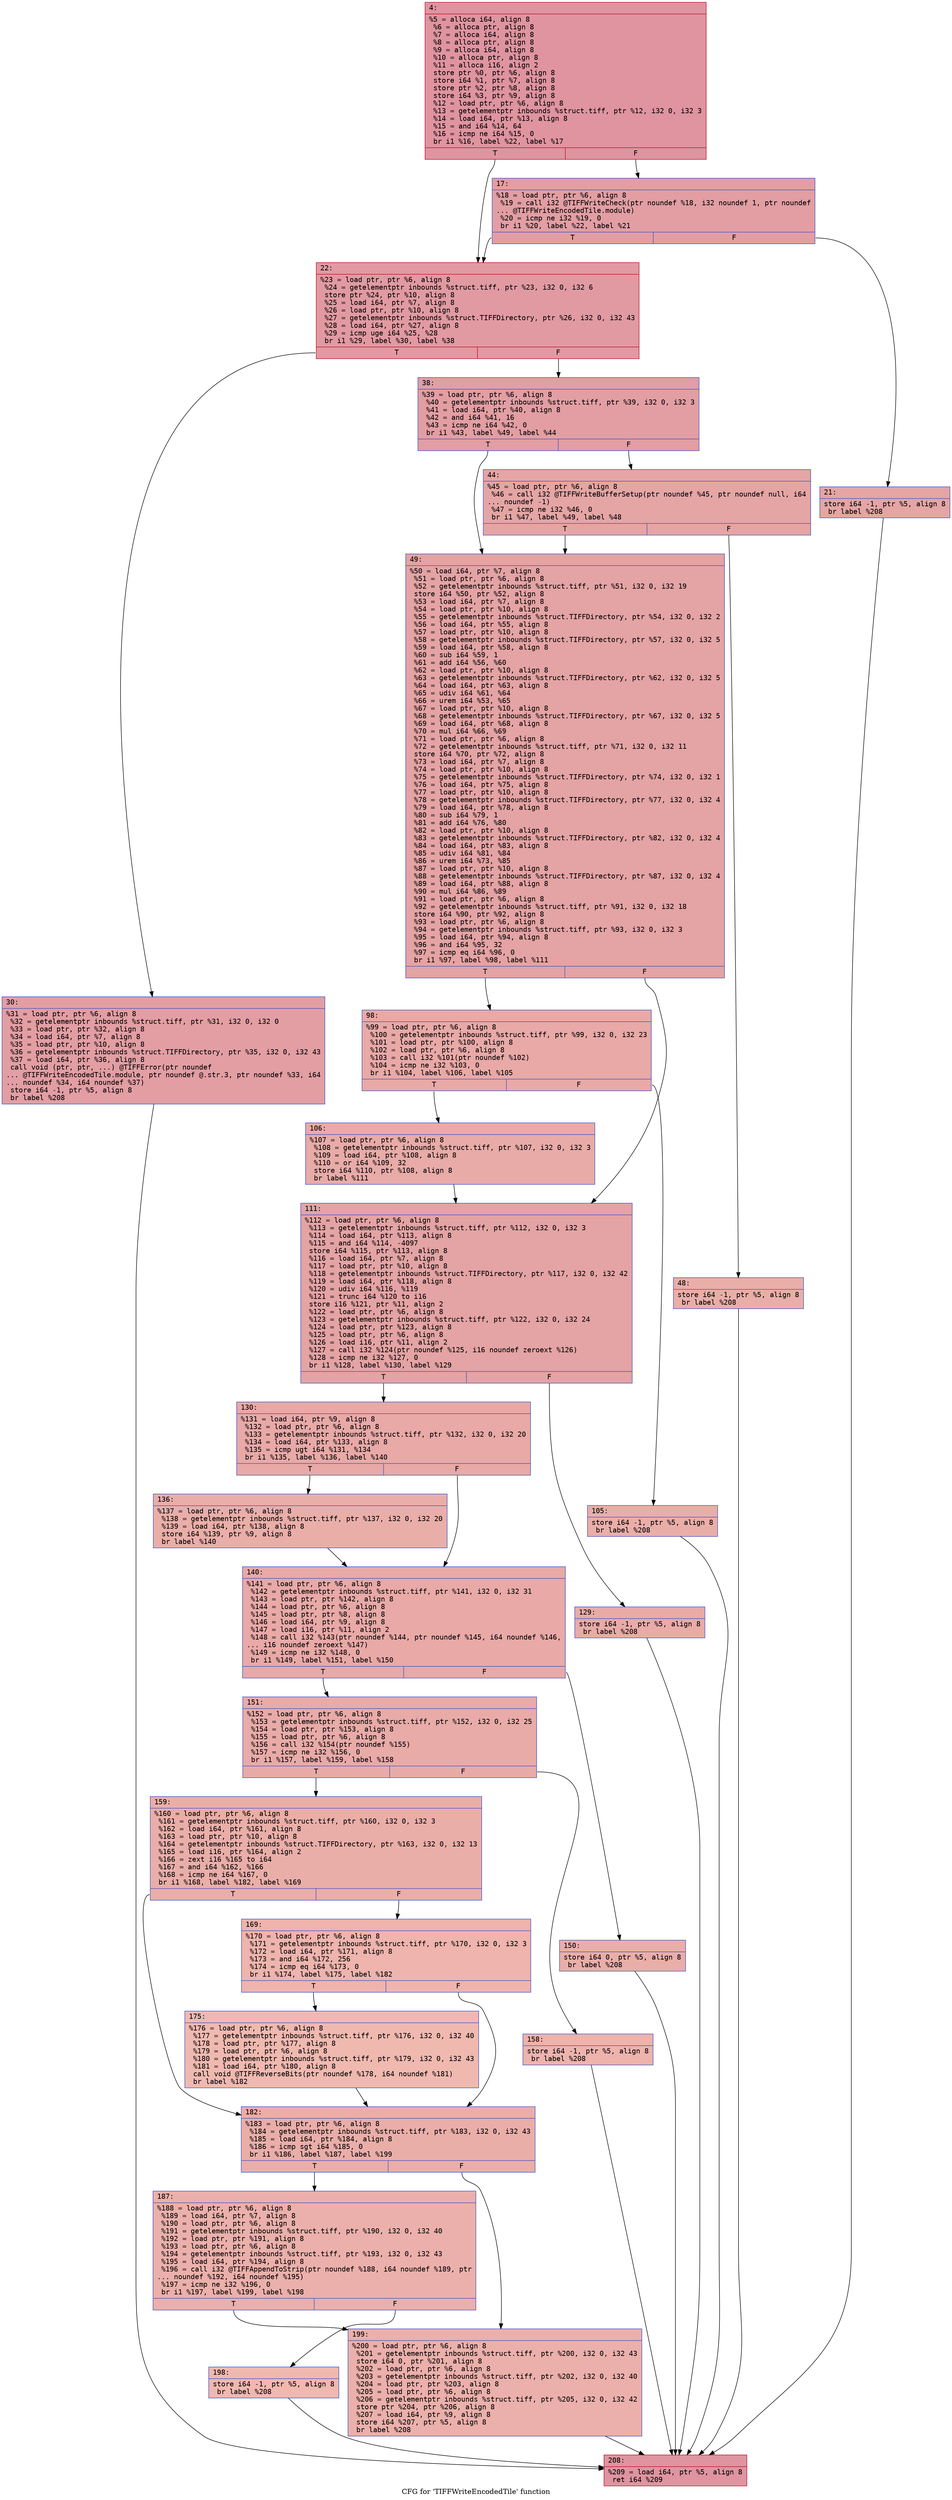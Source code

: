digraph "CFG for 'TIFFWriteEncodedTile' function" {
	label="CFG for 'TIFFWriteEncodedTile' function";

	Node0x600002438af0 [shape=record,color="#b70d28ff", style=filled, fillcolor="#b70d2870" fontname="Courier",label="{4:\l|  %5 = alloca i64, align 8\l  %6 = alloca ptr, align 8\l  %7 = alloca i64, align 8\l  %8 = alloca ptr, align 8\l  %9 = alloca i64, align 8\l  %10 = alloca ptr, align 8\l  %11 = alloca i16, align 2\l  store ptr %0, ptr %6, align 8\l  store i64 %1, ptr %7, align 8\l  store ptr %2, ptr %8, align 8\l  store i64 %3, ptr %9, align 8\l  %12 = load ptr, ptr %6, align 8\l  %13 = getelementptr inbounds %struct.tiff, ptr %12, i32 0, i32 3\l  %14 = load i64, ptr %13, align 8\l  %15 = and i64 %14, 64\l  %16 = icmp ne i64 %15, 0\l  br i1 %16, label %22, label %17\l|{<s0>T|<s1>F}}"];
	Node0x600002438af0:s0 -> Node0x600002438be0[tooltip="4 -> 22\nProbability 50.00%" ];
	Node0x600002438af0:s1 -> Node0x600002438b40[tooltip="4 -> 17\nProbability 50.00%" ];
	Node0x600002438b40 [shape=record,color="#3d50c3ff", style=filled, fillcolor="#be242e70" fontname="Courier",label="{17:\l|  %18 = load ptr, ptr %6, align 8\l  %19 = call i32 @TIFFWriteCheck(ptr noundef %18, i32 noundef 1, ptr noundef\l... @TIFFWriteEncodedTile.module)\l  %20 = icmp ne i32 %19, 0\l  br i1 %20, label %22, label %21\l|{<s0>T|<s1>F}}"];
	Node0x600002438b40:s0 -> Node0x600002438be0[tooltip="17 -> 22\nProbability 62.50%" ];
	Node0x600002438b40:s1 -> Node0x600002438b90[tooltip="17 -> 21\nProbability 37.50%" ];
	Node0x600002438b90 [shape=record,color="#3d50c3ff", style=filled, fillcolor="#c5333470" fontname="Courier",label="{21:\l|  store i64 -1, ptr %5, align 8\l  br label %208\l}"];
	Node0x600002438b90 -> Node0x600002439360[tooltip="21 -> 208\nProbability 100.00%" ];
	Node0x600002438be0 [shape=record,color="#b70d28ff", style=filled, fillcolor="#bb1b2c70" fontname="Courier",label="{22:\l|  %23 = load ptr, ptr %6, align 8\l  %24 = getelementptr inbounds %struct.tiff, ptr %23, i32 0, i32 6\l  store ptr %24, ptr %10, align 8\l  %25 = load i64, ptr %7, align 8\l  %26 = load ptr, ptr %10, align 8\l  %27 = getelementptr inbounds %struct.TIFFDirectory, ptr %26, i32 0, i32 43\l  %28 = load i64, ptr %27, align 8\l  %29 = icmp uge i64 %25, %28\l  br i1 %29, label %30, label %38\l|{<s0>T|<s1>F}}"];
	Node0x600002438be0:s0 -> Node0x600002438c30[tooltip="22 -> 30\nProbability 50.00%" ];
	Node0x600002438be0:s1 -> Node0x600002438c80[tooltip="22 -> 38\nProbability 50.00%" ];
	Node0x600002438c30 [shape=record,color="#3d50c3ff", style=filled, fillcolor="#be242e70" fontname="Courier",label="{30:\l|  %31 = load ptr, ptr %6, align 8\l  %32 = getelementptr inbounds %struct.tiff, ptr %31, i32 0, i32 0\l  %33 = load ptr, ptr %32, align 8\l  %34 = load i64, ptr %7, align 8\l  %35 = load ptr, ptr %10, align 8\l  %36 = getelementptr inbounds %struct.TIFFDirectory, ptr %35, i32 0, i32 43\l  %37 = load i64, ptr %36, align 8\l  call void (ptr, ptr, ...) @TIFFError(ptr noundef\l... @TIFFWriteEncodedTile.module, ptr noundef @.str.3, ptr noundef %33, i64\l... noundef %34, i64 noundef %37)\l  store i64 -1, ptr %5, align 8\l  br label %208\l}"];
	Node0x600002438c30 -> Node0x600002439360[tooltip="30 -> 208\nProbability 100.00%" ];
	Node0x600002438c80 [shape=record,color="#3d50c3ff", style=filled, fillcolor="#be242e70" fontname="Courier",label="{38:\l|  %39 = load ptr, ptr %6, align 8\l  %40 = getelementptr inbounds %struct.tiff, ptr %39, i32 0, i32 3\l  %41 = load i64, ptr %40, align 8\l  %42 = and i64 %41, 16\l  %43 = icmp ne i64 %42, 0\l  br i1 %43, label %49, label %44\l|{<s0>T|<s1>F}}"];
	Node0x600002438c80:s0 -> Node0x600002438d70[tooltip="38 -> 49\nProbability 50.00%" ];
	Node0x600002438c80:s1 -> Node0x600002438cd0[tooltip="38 -> 44\nProbability 50.00%" ];
	Node0x600002438cd0 [shape=record,color="#3d50c3ff", style=filled, fillcolor="#c5333470" fontname="Courier",label="{44:\l|  %45 = load ptr, ptr %6, align 8\l  %46 = call i32 @TIFFWriteBufferSetup(ptr noundef %45, ptr noundef null, i64\l... noundef -1)\l  %47 = icmp ne i32 %46, 0\l  br i1 %47, label %49, label %48\l|{<s0>T|<s1>F}}"];
	Node0x600002438cd0:s0 -> Node0x600002438d70[tooltip="44 -> 49\nProbability 62.50%" ];
	Node0x600002438cd0:s1 -> Node0x600002438d20[tooltip="44 -> 48\nProbability 37.50%" ];
	Node0x600002438d20 [shape=record,color="#3d50c3ff", style=filled, fillcolor="#d0473d70" fontname="Courier",label="{48:\l|  store i64 -1, ptr %5, align 8\l  br label %208\l}"];
	Node0x600002438d20 -> Node0x600002439360[tooltip="48 -> 208\nProbability 100.00%" ];
	Node0x600002438d70 [shape=record,color="#3d50c3ff", style=filled, fillcolor="#c32e3170" fontname="Courier",label="{49:\l|  %50 = load i64, ptr %7, align 8\l  %51 = load ptr, ptr %6, align 8\l  %52 = getelementptr inbounds %struct.tiff, ptr %51, i32 0, i32 19\l  store i64 %50, ptr %52, align 8\l  %53 = load i64, ptr %7, align 8\l  %54 = load ptr, ptr %10, align 8\l  %55 = getelementptr inbounds %struct.TIFFDirectory, ptr %54, i32 0, i32 2\l  %56 = load i64, ptr %55, align 8\l  %57 = load ptr, ptr %10, align 8\l  %58 = getelementptr inbounds %struct.TIFFDirectory, ptr %57, i32 0, i32 5\l  %59 = load i64, ptr %58, align 8\l  %60 = sub i64 %59, 1\l  %61 = add i64 %56, %60\l  %62 = load ptr, ptr %10, align 8\l  %63 = getelementptr inbounds %struct.TIFFDirectory, ptr %62, i32 0, i32 5\l  %64 = load i64, ptr %63, align 8\l  %65 = udiv i64 %61, %64\l  %66 = urem i64 %53, %65\l  %67 = load ptr, ptr %10, align 8\l  %68 = getelementptr inbounds %struct.TIFFDirectory, ptr %67, i32 0, i32 5\l  %69 = load i64, ptr %68, align 8\l  %70 = mul i64 %66, %69\l  %71 = load ptr, ptr %6, align 8\l  %72 = getelementptr inbounds %struct.tiff, ptr %71, i32 0, i32 11\l  store i64 %70, ptr %72, align 8\l  %73 = load i64, ptr %7, align 8\l  %74 = load ptr, ptr %10, align 8\l  %75 = getelementptr inbounds %struct.TIFFDirectory, ptr %74, i32 0, i32 1\l  %76 = load i64, ptr %75, align 8\l  %77 = load ptr, ptr %10, align 8\l  %78 = getelementptr inbounds %struct.TIFFDirectory, ptr %77, i32 0, i32 4\l  %79 = load i64, ptr %78, align 8\l  %80 = sub i64 %79, 1\l  %81 = add i64 %76, %80\l  %82 = load ptr, ptr %10, align 8\l  %83 = getelementptr inbounds %struct.TIFFDirectory, ptr %82, i32 0, i32 4\l  %84 = load i64, ptr %83, align 8\l  %85 = udiv i64 %81, %84\l  %86 = urem i64 %73, %85\l  %87 = load ptr, ptr %10, align 8\l  %88 = getelementptr inbounds %struct.TIFFDirectory, ptr %87, i32 0, i32 4\l  %89 = load i64, ptr %88, align 8\l  %90 = mul i64 %86, %89\l  %91 = load ptr, ptr %6, align 8\l  %92 = getelementptr inbounds %struct.tiff, ptr %91, i32 0, i32 18\l  store i64 %90, ptr %92, align 8\l  %93 = load ptr, ptr %6, align 8\l  %94 = getelementptr inbounds %struct.tiff, ptr %93, i32 0, i32 3\l  %95 = load i64, ptr %94, align 8\l  %96 = and i64 %95, 32\l  %97 = icmp eq i64 %96, 0\l  br i1 %97, label %98, label %111\l|{<s0>T|<s1>F}}"];
	Node0x600002438d70:s0 -> Node0x600002438dc0[tooltip="49 -> 98\nProbability 50.00%" ];
	Node0x600002438d70:s1 -> Node0x600002438eb0[tooltip="49 -> 111\nProbability 50.00%" ];
	Node0x600002438dc0 [shape=record,color="#3d50c3ff", style=filled, fillcolor="#ca3b3770" fontname="Courier",label="{98:\l|  %99 = load ptr, ptr %6, align 8\l  %100 = getelementptr inbounds %struct.tiff, ptr %99, i32 0, i32 23\l  %101 = load ptr, ptr %100, align 8\l  %102 = load ptr, ptr %6, align 8\l  %103 = call i32 %101(ptr noundef %102)\l  %104 = icmp ne i32 %103, 0\l  br i1 %104, label %106, label %105\l|{<s0>T|<s1>F}}"];
	Node0x600002438dc0:s0 -> Node0x600002438e60[tooltip="98 -> 106\nProbability 62.50%" ];
	Node0x600002438dc0:s1 -> Node0x600002438e10[tooltip="98 -> 105\nProbability 37.50%" ];
	Node0x600002438e10 [shape=record,color="#3d50c3ff", style=filled, fillcolor="#d0473d70" fontname="Courier",label="{105:\l|  store i64 -1, ptr %5, align 8\l  br label %208\l}"];
	Node0x600002438e10 -> Node0x600002439360[tooltip="105 -> 208\nProbability 100.00%" ];
	Node0x600002438e60 [shape=record,color="#3d50c3ff", style=filled, fillcolor="#cc403a70" fontname="Courier",label="{106:\l|  %107 = load ptr, ptr %6, align 8\l  %108 = getelementptr inbounds %struct.tiff, ptr %107, i32 0, i32 3\l  %109 = load i64, ptr %108, align 8\l  %110 = or i64 %109, 32\l  store i64 %110, ptr %108, align 8\l  br label %111\l}"];
	Node0x600002438e60 -> Node0x600002438eb0[tooltip="106 -> 111\nProbability 100.00%" ];
	Node0x600002438eb0 [shape=record,color="#3d50c3ff", style=filled, fillcolor="#c32e3170" fontname="Courier",label="{111:\l|  %112 = load ptr, ptr %6, align 8\l  %113 = getelementptr inbounds %struct.tiff, ptr %112, i32 0, i32 3\l  %114 = load i64, ptr %113, align 8\l  %115 = and i64 %114, -4097\l  store i64 %115, ptr %113, align 8\l  %116 = load i64, ptr %7, align 8\l  %117 = load ptr, ptr %10, align 8\l  %118 = getelementptr inbounds %struct.TIFFDirectory, ptr %117, i32 0, i32 42\l  %119 = load i64, ptr %118, align 8\l  %120 = udiv i64 %116, %119\l  %121 = trunc i64 %120 to i16\l  store i16 %121, ptr %11, align 2\l  %122 = load ptr, ptr %6, align 8\l  %123 = getelementptr inbounds %struct.tiff, ptr %122, i32 0, i32 24\l  %124 = load ptr, ptr %123, align 8\l  %125 = load ptr, ptr %6, align 8\l  %126 = load i16, ptr %11, align 2\l  %127 = call i32 %124(ptr noundef %125, i16 noundef zeroext %126)\l  %128 = icmp ne i32 %127, 0\l  br i1 %128, label %130, label %129\l|{<s0>T|<s1>F}}"];
	Node0x600002438eb0:s0 -> Node0x600002438f50[tooltip="111 -> 130\nProbability 62.50%" ];
	Node0x600002438eb0:s1 -> Node0x600002438f00[tooltip="111 -> 129\nProbability 37.50%" ];
	Node0x600002438f00 [shape=record,color="#3d50c3ff", style=filled, fillcolor="#cc403a70" fontname="Courier",label="{129:\l|  store i64 -1, ptr %5, align 8\l  br label %208\l}"];
	Node0x600002438f00 -> Node0x600002439360[tooltip="129 -> 208\nProbability 100.00%" ];
	Node0x600002438f50 [shape=record,color="#3d50c3ff", style=filled, fillcolor="#ca3b3770" fontname="Courier",label="{130:\l|  %131 = load i64, ptr %9, align 8\l  %132 = load ptr, ptr %6, align 8\l  %133 = getelementptr inbounds %struct.tiff, ptr %132, i32 0, i32 20\l  %134 = load i64, ptr %133, align 8\l  %135 = icmp ugt i64 %131, %134\l  br i1 %135, label %136, label %140\l|{<s0>T|<s1>F}}"];
	Node0x600002438f50:s0 -> Node0x600002438fa0[tooltip="130 -> 136\nProbability 50.00%" ];
	Node0x600002438f50:s1 -> Node0x600002438ff0[tooltip="130 -> 140\nProbability 50.00%" ];
	Node0x600002438fa0 [shape=record,color="#3d50c3ff", style=filled, fillcolor="#d0473d70" fontname="Courier",label="{136:\l|  %137 = load ptr, ptr %6, align 8\l  %138 = getelementptr inbounds %struct.tiff, ptr %137, i32 0, i32 20\l  %139 = load i64, ptr %138, align 8\l  store i64 %139, ptr %9, align 8\l  br label %140\l}"];
	Node0x600002438fa0 -> Node0x600002438ff0[tooltip="136 -> 140\nProbability 100.00%" ];
	Node0x600002438ff0 [shape=record,color="#3d50c3ff", style=filled, fillcolor="#ca3b3770" fontname="Courier",label="{140:\l|  %141 = load ptr, ptr %6, align 8\l  %142 = getelementptr inbounds %struct.tiff, ptr %141, i32 0, i32 31\l  %143 = load ptr, ptr %142, align 8\l  %144 = load ptr, ptr %6, align 8\l  %145 = load ptr, ptr %8, align 8\l  %146 = load i64, ptr %9, align 8\l  %147 = load i16, ptr %11, align 2\l  %148 = call i32 %143(ptr noundef %144, ptr noundef %145, i64 noundef %146,\l... i16 noundef zeroext %147)\l  %149 = icmp ne i32 %148, 0\l  br i1 %149, label %151, label %150\l|{<s0>T|<s1>F}}"];
	Node0x600002438ff0:s0 -> Node0x600002439090[tooltip="140 -> 151\nProbability 62.50%" ];
	Node0x600002438ff0:s1 -> Node0x600002439040[tooltip="140 -> 150\nProbability 37.50%" ];
	Node0x600002439040 [shape=record,color="#3d50c3ff", style=filled, fillcolor="#d0473d70" fontname="Courier",label="{150:\l|  store i64 0, ptr %5, align 8\l  br label %208\l}"];
	Node0x600002439040 -> Node0x600002439360[tooltip="150 -> 208\nProbability 100.00%" ];
	Node0x600002439090 [shape=record,color="#3d50c3ff", style=filled, fillcolor="#cc403a70" fontname="Courier",label="{151:\l|  %152 = load ptr, ptr %6, align 8\l  %153 = getelementptr inbounds %struct.tiff, ptr %152, i32 0, i32 25\l  %154 = load ptr, ptr %153, align 8\l  %155 = load ptr, ptr %6, align 8\l  %156 = call i32 %154(ptr noundef %155)\l  %157 = icmp ne i32 %156, 0\l  br i1 %157, label %159, label %158\l|{<s0>T|<s1>F}}"];
	Node0x600002439090:s0 -> Node0x600002439130[tooltip="151 -> 159\nProbability 62.50%" ];
	Node0x600002439090:s1 -> Node0x6000024390e0[tooltip="151 -> 158\nProbability 37.50%" ];
	Node0x6000024390e0 [shape=record,color="#3d50c3ff", style=filled, fillcolor="#d6524470" fontname="Courier",label="{158:\l|  store i64 -1, ptr %5, align 8\l  br label %208\l}"];
	Node0x6000024390e0 -> Node0x600002439360[tooltip="158 -> 208\nProbability 100.00%" ];
	Node0x600002439130 [shape=record,color="#3d50c3ff", style=filled, fillcolor="#d0473d70" fontname="Courier",label="{159:\l|  %160 = load ptr, ptr %6, align 8\l  %161 = getelementptr inbounds %struct.tiff, ptr %160, i32 0, i32 3\l  %162 = load i64, ptr %161, align 8\l  %163 = load ptr, ptr %10, align 8\l  %164 = getelementptr inbounds %struct.TIFFDirectory, ptr %163, i32 0, i32 13\l  %165 = load i16, ptr %164, align 2\l  %166 = zext i16 %165 to i64\l  %167 = and i64 %162, %166\l  %168 = icmp ne i64 %167, 0\l  br i1 %168, label %182, label %169\l|{<s0>T|<s1>F}}"];
	Node0x600002439130:s0 -> Node0x600002439220[tooltip="159 -> 182\nProbability 62.50%" ];
	Node0x600002439130:s1 -> Node0x600002439180[tooltip="159 -> 169\nProbability 37.50%" ];
	Node0x600002439180 [shape=record,color="#3d50c3ff", style=filled, fillcolor="#d8564670" fontname="Courier",label="{169:\l|  %170 = load ptr, ptr %6, align 8\l  %171 = getelementptr inbounds %struct.tiff, ptr %170, i32 0, i32 3\l  %172 = load i64, ptr %171, align 8\l  %173 = and i64 %172, 256\l  %174 = icmp eq i64 %173, 0\l  br i1 %174, label %175, label %182\l|{<s0>T|<s1>F}}"];
	Node0x600002439180:s0 -> Node0x6000024391d0[tooltip="169 -> 175\nProbability 50.00%" ];
	Node0x600002439180:s1 -> Node0x600002439220[tooltip="169 -> 182\nProbability 50.00%" ];
	Node0x6000024391d0 [shape=record,color="#3d50c3ff", style=filled, fillcolor="#de614d70" fontname="Courier",label="{175:\l|  %176 = load ptr, ptr %6, align 8\l  %177 = getelementptr inbounds %struct.tiff, ptr %176, i32 0, i32 40\l  %178 = load ptr, ptr %177, align 8\l  %179 = load ptr, ptr %6, align 8\l  %180 = getelementptr inbounds %struct.tiff, ptr %179, i32 0, i32 43\l  %181 = load i64, ptr %180, align 8\l  call void @TIFFReverseBits(ptr noundef %178, i64 noundef %181)\l  br label %182\l}"];
	Node0x6000024391d0 -> Node0x600002439220[tooltip="175 -> 182\nProbability 100.00%" ];
	Node0x600002439220 [shape=record,color="#3d50c3ff", style=filled, fillcolor="#d0473d70" fontname="Courier",label="{182:\l|  %183 = load ptr, ptr %6, align 8\l  %184 = getelementptr inbounds %struct.tiff, ptr %183, i32 0, i32 43\l  %185 = load i64, ptr %184, align 8\l  %186 = icmp sgt i64 %185, 0\l  br i1 %186, label %187, label %199\l|{<s0>T|<s1>F}}"];
	Node0x600002439220:s0 -> Node0x600002439270[tooltip="182 -> 187\nProbability 62.50%" ];
	Node0x600002439220:s1 -> Node0x600002439310[tooltip="182 -> 199\nProbability 37.50%" ];
	Node0x600002439270 [shape=record,color="#3d50c3ff", style=filled, fillcolor="#d24b4070" fontname="Courier",label="{187:\l|  %188 = load ptr, ptr %6, align 8\l  %189 = load i64, ptr %7, align 8\l  %190 = load ptr, ptr %6, align 8\l  %191 = getelementptr inbounds %struct.tiff, ptr %190, i32 0, i32 40\l  %192 = load ptr, ptr %191, align 8\l  %193 = load ptr, ptr %6, align 8\l  %194 = getelementptr inbounds %struct.tiff, ptr %193, i32 0, i32 43\l  %195 = load i64, ptr %194, align 8\l  %196 = call i32 @TIFFAppendToStrip(ptr noundef %188, i64 noundef %189, ptr\l... noundef %192, i64 noundef %195)\l  %197 = icmp ne i32 %196, 0\l  br i1 %197, label %199, label %198\l|{<s0>T|<s1>F}}"];
	Node0x600002439270:s0 -> Node0x600002439310[tooltip="187 -> 199\nProbability 62.50%" ];
	Node0x600002439270:s1 -> Node0x6000024392c0[tooltip="187 -> 198\nProbability 37.50%" ];
	Node0x6000024392c0 [shape=record,color="#3d50c3ff", style=filled, fillcolor="#dc5d4a70" fontname="Courier",label="{198:\l|  store i64 -1, ptr %5, align 8\l  br label %208\l}"];
	Node0x6000024392c0 -> Node0x600002439360[tooltip="198 -> 208\nProbability 100.00%" ];
	Node0x600002439310 [shape=record,color="#3d50c3ff", style=filled, fillcolor="#d24b4070" fontname="Courier",label="{199:\l|  %200 = load ptr, ptr %6, align 8\l  %201 = getelementptr inbounds %struct.tiff, ptr %200, i32 0, i32 43\l  store i64 0, ptr %201, align 8\l  %202 = load ptr, ptr %6, align 8\l  %203 = getelementptr inbounds %struct.tiff, ptr %202, i32 0, i32 40\l  %204 = load ptr, ptr %203, align 8\l  %205 = load ptr, ptr %6, align 8\l  %206 = getelementptr inbounds %struct.tiff, ptr %205, i32 0, i32 42\l  store ptr %204, ptr %206, align 8\l  %207 = load i64, ptr %9, align 8\l  store i64 %207, ptr %5, align 8\l  br label %208\l}"];
	Node0x600002439310 -> Node0x600002439360[tooltip="199 -> 208\nProbability 100.00%" ];
	Node0x600002439360 [shape=record,color="#b70d28ff", style=filled, fillcolor="#b70d2870" fontname="Courier",label="{208:\l|  %209 = load i64, ptr %5, align 8\l  ret i64 %209\l}"];
}
